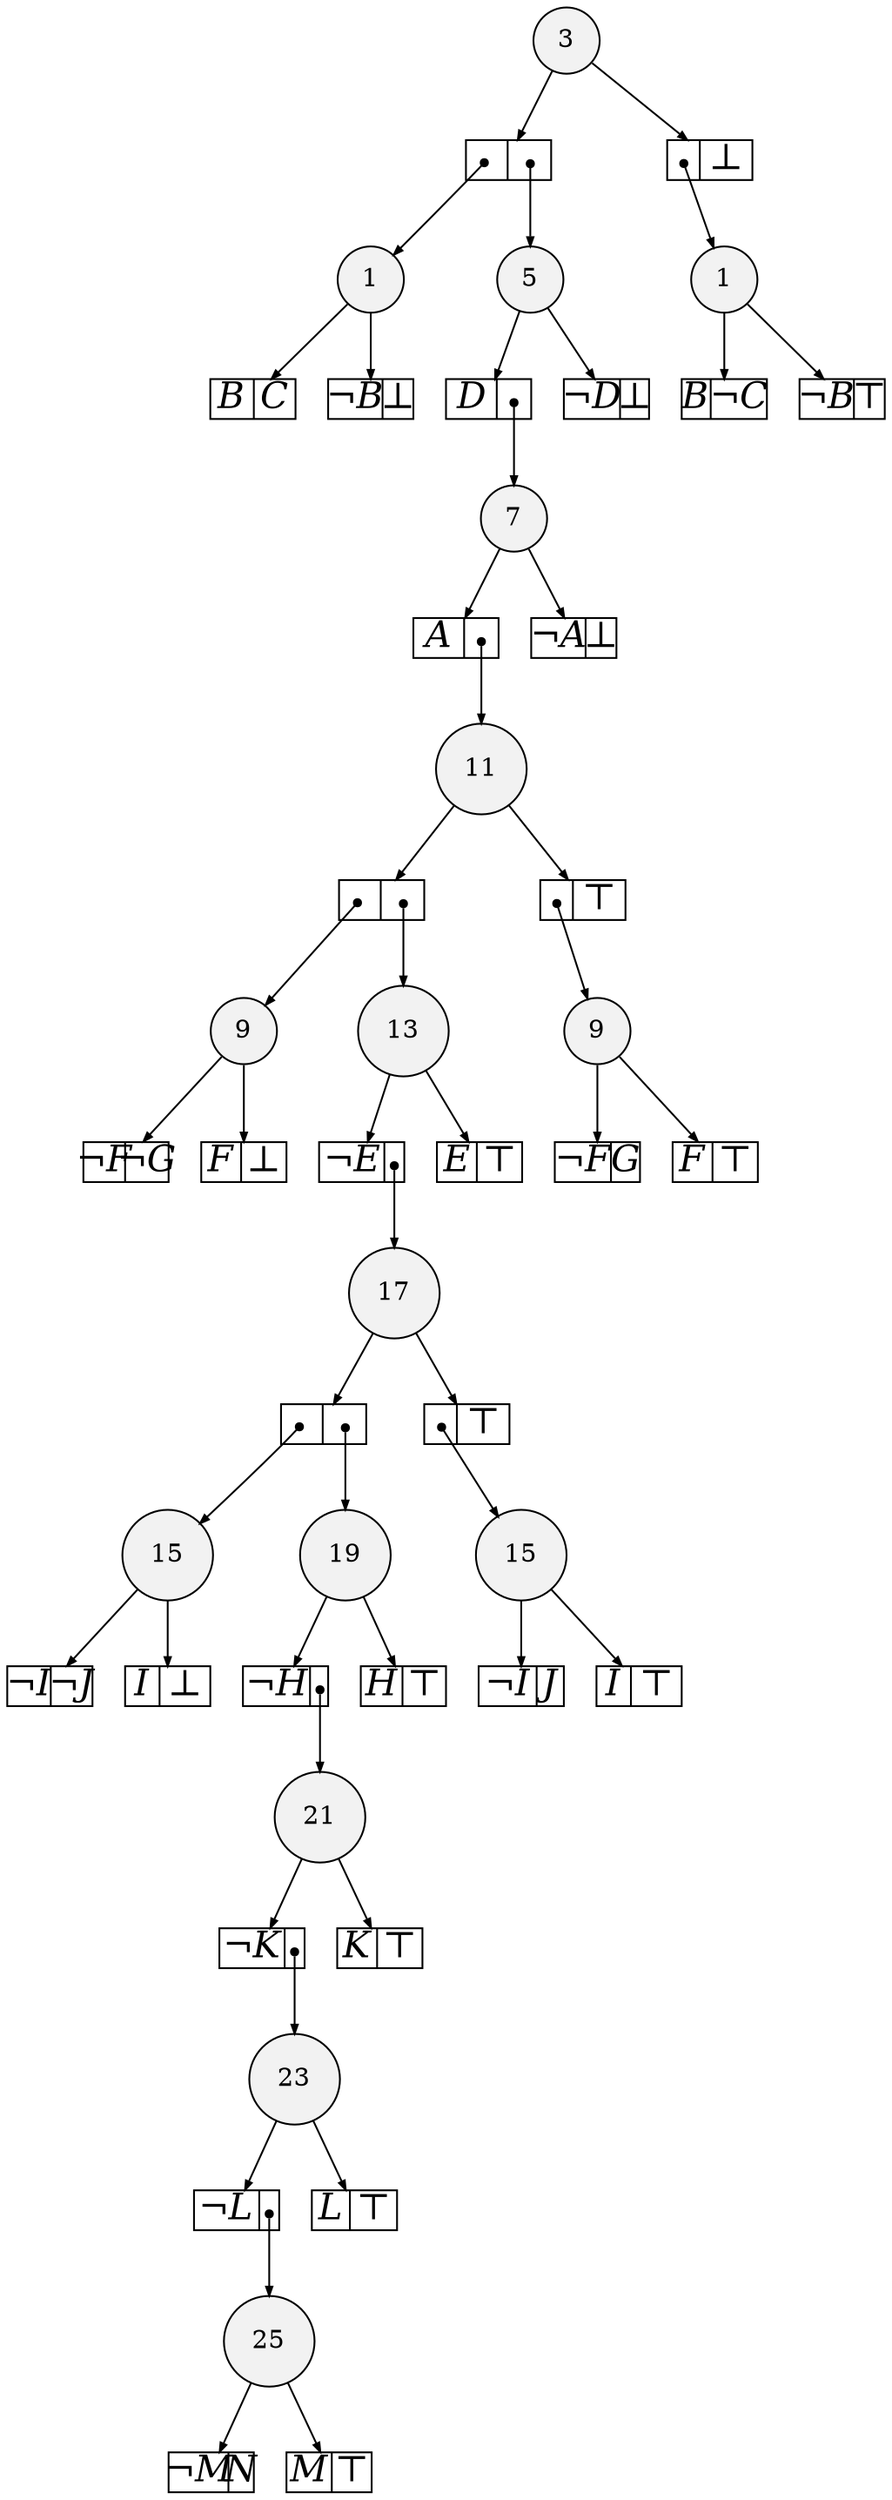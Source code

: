 
digraph sdd {

overlap=false

{rank=same; n125 }
{rank=same; n177 }
{rank=same; n139 }
{rank=same; n279 }
{rank=same; n293 }
{rank=same; n235 n190 }
{rank=same; n576 }
{rank=same; n591 }
{rank=same; n433 n303 }
{rank=same; n610 }
{rank=same; n630 }
{rank=same; n323 }
{rank=same; n368 n366 }

n125 [label= "25",style=filled,fillcolor=gray95,shape=circle,height=.25,width=.25]; 
n125e0
      [label= "<L>&not;M|<R>N",
      shape=record,
      fontsize=20,
      fontname="Times-Italic",
      fillcolor=white,
      style=filled,
      fixedsize=true,
      height=.30, 
      width=.65];

n125->n125e0 [arrowsize=.50];
n125e1
      [label= "<L>M|<R>&#8868;",
      shape=record,
      fontsize=20,
      fontname="Times-Italic",
      fillcolor=white,
      style=filled,
      fixedsize=true,
      height=.30, 
      width=.65];

n125->n125e1 [arrowsize=.50];
n177 [label= "23",style=filled,fillcolor=gray95,shape=circle,height=.25,width=.25]; 
n177e0
      [label= "<L>&not;L|<R>",
      shape=record,
      fontsize=20,
      fontname="Times-Italic",
      fillcolor=white,
      style=filled,
      fixedsize=true,
      height=.30, 
      width=.65];

n177->n177e0 [arrowsize=.50];
n177e0:R:c->n125 [arrowsize=.50,tailclip=false,arrowtail=dot,dir=both];
n177e1
      [label= "<L>L|<R>&#8868;",
      shape=record,
      fontsize=20,
      fontname="Times-Italic",
      fillcolor=white,
      style=filled,
      fixedsize=true,
      height=.30, 
      width=.65];

n177->n177e1 [arrowsize=.50];
n139 [label= "21",style=filled,fillcolor=gray95,shape=circle,height=.25,width=.25]; 
n139e0
      [label= "<L>&not;K|<R>",
      shape=record,
      fontsize=20,
      fontname="Times-Italic",
      fillcolor=white,
      style=filled,
      fixedsize=true,
      height=.30, 
      width=.65];

n139->n139e0 [arrowsize=.50];
n139e0:R:c->n177 [arrowsize=.50,tailclip=false,arrowtail=dot,dir=both];
n139e1
      [label= "<L>K|<R>&#8868;",
      shape=record,
      fontsize=20,
      fontname="Times-Italic",
      fillcolor=white,
      style=filled,
      fixedsize=true,
      height=.30, 
      width=.65];

n139->n139e1 [arrowsize=.50];
n279 [label= "19",style=filled,fillcolor=gray95,shape=circle,height=.25,width=.25]; 
n279e0
      [label= "<L>&not;H|<R>",
      shape=record,
      fontsize=20,
      fontname="Times-Italic",
      fillcolor=white,
      style=filled,
      fixedsize=true,
      height=.30, 
      width=.65];

n279->n279e0 [arrowsize=.50];
n279e0:R:c->n139 [arrowsize=.50,tailclip=false,arrowtail=dot,dir=both];
n279e1
      [label= "<L>H|<R>&#8868;",
      shape=record,
      fontsize=20,
      fontname="Times-Italic",
      fillcolor=white,
      style=filled,
      fixedsize=true,
      height=.30, 
      width=.65];

n279->n279e1 [arrowsize=.50];
n293 [label= "17",style=filled,fillcolor=gray95,shape=circle,height=.25,width=.25]; 
n293e0
      [label= "<L>|<R>",
      shape=record,
      fontsize=20,
      fontname="Times-Italic",
      fillcolor=white,
      style=filled,
      fixedsize=true,
      height=.30, 
      width=.65];

n293->n293e0 [arrowsize=.50];
n293e0:L:c->n235 [arrowsize=.50,tailclip=false,arrowtail=dot,dir=both];
n293e0:R:c->n279 [arrowsize=.50,tailclip=false,arrowtail=dot,dir=both];
n293e1
      [label= "<L>|<R>&#8868;",
      shape=record,
      fontsize=20,
      fontname="Times-Italic",
      fillcolor=white,
      style=filled,
      fixedsize=true,
      height=.30, 
      width=.65];

n293->n293e1 [arrowsize=.50];
n293e1:L:c->n190 [arrowsize=.50,tailclip=false,arrowtail=dot,dir=both];
n235 [label= "15",style=filled,fillcolor=gray95,shape=circle,height=.25,width=.25]; 
n235e0
      [label= "<L>&not;I|<R>&not;J",
      shape=record,
      fontsize=20,
      fontname="Times-Italic",
      fillcolor=white,
      style=filled,
      fixedsize=true,
      height=.30, 
      width=.65];

n235->n235e0 [arrowsize=.50];
n235e1
      [label= "<L>I|<R>&#8869;",
      shape=record,
      fontsize=20,
      fontname="Times-Italic",
      fillcolor=white,
      style=filled,
      fixedsize=true,
      height=.30, 
      width=.65];

n235->n235e1 [arrowsize=.50];
n190 [label= "15",style=filled,fillcolor=gray95,shape=circle,height=.25,width=.25]; 
n190e0
      [label= "<L>&not;I|<R>J",
      shape=record,
      fontsize=20,
      fontname="Times-Italic",
      fillcolor=white,
      style=filled,
      fixedsize=true,
      height=.30, 
      width=.65];

n190->n190e0 [arrowsize=.50];
n190e1
      [label= "<L>I|<R>&#8868;",
      shape=record,
      fontsize=20,
      fontname="Times-Italic",
      fillcolor=white,
      style=filled,
      fixedsize=true,
      height=.30, 
      width=.65];

n190->n190e1 [arrowsize=.50];
n576 [label= "13",style=filled,fillcolor=gray95,shape=circle,height=.25,width=.25]; 
n576e0
      [label= "<L>&not;E|<R>",
      shape=record,
      fontsize=20,
      fontname="Times-Italic",
      fillcolor=white,
      style=filled,
      fixedsize=true,
      height=.30, 
      width=.65];

n576->n576e0 [arrowsize=.50];
n576e0:R:c->n293 [arrowsize=.50,tailclip=false,arrowtail=dot,dir=both];
n576e1
      [label= "<L>E|<R>&#8868;",
      shape=record,
      fontsize=20,
      fontname="Times-Italic",
      fillcolor=white,
      style=filled,
      fixedsize=true,
      height=.30, 
      width=.65];

n576->n576e1 [arrowsize=.50];
n591 [label= "11",style=filled,fillcolor=gray95,shape=circle,height=.25,width=.25]; 
n591e0
      [label= "<L>|<R>",
      shape=record,
      fontsize=20,
      fontname="Times-Italic",
      fillcolor=white,
      style=filled,
      fixedsize=true,
      height=.30, 
      width=.65];

n591->n591e0 [arrowsize=.50];
n591e0:L:c->n433 [arrowsize=.50,tailclip=false,arrowtail=dot,dir=both];
n591e0:R:c->n576 [arrowsize=.50,tailclip=false,arrowtail=dot,dir=both];
n591e1
      [label= "<L>|<R>&#8868;",
      shape=record,
      fontsize=20,
      fontname="Times-Italic",
      fillcolor=white,
      style=filled,
      fixedsize=true,
      height=.30, 
      width=.65];

n591->n591e1 [arrowsize=.50];
n591e1:L:c->n303 [arrowsize=.50,tailclip=false,arrowtail=dot,dir=both];
n433 [label= "9",style=filled,fillcolor=gray95,shape=circle,height=.25,width=.25]; 
n433e0
      [label= "<L>&not;F|<R>&not;G",
      shape=record,
      fontsize=20,
      fontname="Times-Italic",
      fillcolor=white,
      style=filled,
      fixedsize=true,
      height=.30, 
      width=.65];

n433->n433e0 [arrowsize=.50];
n433e1
      [label= "<L>F|<R>&#8869;",
      shape=record,
      fontsize=20,
      fontname="Times-Italic",
      fillcolor=white,
      style=filled,
      fixedsize=true,
      height=.30, 
      width=.65];

n433->n433e1 [arrowsize=.50];
n303 [label= "9",style=filled,fillcolor=gray95,shape=circle,height=.25,width=.25]; 
n303e0
      [label= "<L>&not;F|<R>G",
      shape=record,
      fontsize=20,
      fontname="Times-Italic",
      fillcolor=white,
      style=filled,
      fixedsize=true,
      height=.30, 
      width=.65];

n303->n303e0 [arrowsize=.50];
n303e1
      [label= "<L>F|<R>&#8868;",
      shape=record,
      fontsize=20,
      fontname="Times-Italic",
      fillcolor=white,
      style=filled,
      fixedsize=true,
      height=.30, 
      width=.65];

n303->n303e1 [arrowsize=.50];
n610 [label= "7",style=filled,fillcolor=gray95,shape=circle,height=.25,width=.25]; 
n610e0
      [label= "<L>A|<R>",
      shape=record,
      fontsize=20,
      fontname="Times-Italic",
      fillcolor=white,
      style=filled,
      fixedsize=true,
      height=.30, 
      width=.65];

n610->n610e0 [arrowsize=.50];
n610e0:R:c->n591 [arrowsize=.50,tailclip=false,arrowtail=dot,dir=both];
n610e1
      [label= "<L>&not;A|<R>&#8869;",
      shape=record,
      fontsize=20,
      fontname="Times-Italic",
      fillcolor=white,
      style=filled,
      fixedsize=true,
      height=.30, 
      width=.65];

n610->n610e1 [arrowsize=.50];
n630 [label= "5",style=filled,fillcolor=gray95,shape=circle,height=.25,width=.25]; 
n630e0
      [label= "<L>D|<R>",
      shape=record,
      fontsize=20,
      fontname="Times-Italic",
      fillcolor=white,
      style=filled,
      fixedsize=true,
      height=.30, 
      width=.65];

n630->n630e0 [arrowsize=.50];
n630e0:R:c->n610 [arrowsize=.50,tailclip=false,arrowtail=dot,dir=both];
n630e1
      [label= "<L>&not;D|<R>&#8869;",
      shape=record,
      fontsize=20,
      fontname="Times-Italic",
      fillcolor=white,
      style=filled,
      fixedsize=true,
      height=.30, 
      width=.65];

n630->n630e1 [arrowsize=.50];
n323 [label= "3",style=filled,fillcolor=gray95,shape=circle,height=.25,width=.25]; 
n323e0
      [label= "<L>|<R>",
      shape=record,
      fontsize=20,
      fontname="Times-Italic",
      fillcolor=white,
      style=filled,
      fixedsize=true,
      height=.30, 
      width=.65];

n323->n323e0 [arrowsize=.50];
n323e0:L:c->n366 [arrowsize=.50,tailclip=false,arrowtail=dot,dir=both];
n323e0:R:c->n630 [arrowsize=.50,tailclip=false,arrowtail=dot,dir=both];
n323e1
      [label= "<L>|<R>&#8869;",
      shape=record,
      fontsize=20,
      fontname="Times-Italic",
      fillcolor=white,
      style=filled,
      fixedsize=true,
      height=.30, 
      width=.65];

n323->n323e1 [arrowsize=.50];
n323e1:L:c->n368 [arrowsize=.50,tailclip=false,arrowtail=dot,dir=both];
n368 [label= "1",style=filled,fillcolor=gray95,shape=circle,height=.25,width=.25]; 
n368e0
      [label= "<L>B|<R>&not;C",
      shape=record,
      fontsize=20,
      fontname="Times-Italic",
      fillcolor=white,
      style=filled,
      fixedsize=true,
      height=.30, 
      width=.65];

n368->n368e0 [arrowsize=.50];
n368e1
      [label= "<L>&not;B|<R>&#8868;",
      shape=record,
      fontsize=20,
      fontname="Times-Italic",
      fillcolor=white,
      style=filled,
      fixedsize=true,
      height=.30, 
      width=.65];

n368->n368e1 [arrowsize=.50];
n366 [label= "1",style=filled,fillcolor=gray95,shape=circle,height=.25,width=.25]; 
n366e0
      [label= "<L>B|<R>C",
      shape=record,
      fontsize=20,
      fontname="Times-Italic",
      fillcolor=white,
      style=filled,
      fixedsize=true,
      height=.30, 
      width=.65];

n366->n366e0 [arrowsize=.50];
n366e1
      [label= "<L>&not;B|<R>&#8869;",
      shape=record,
      fontsize=20,
      fontname="Times-Italic",
      fillcolor=white,
      style=filled,
      fixedsize=true,
      height=.30, 
      width=.65];

n366->n366e1 [arrowsize=.50];


}